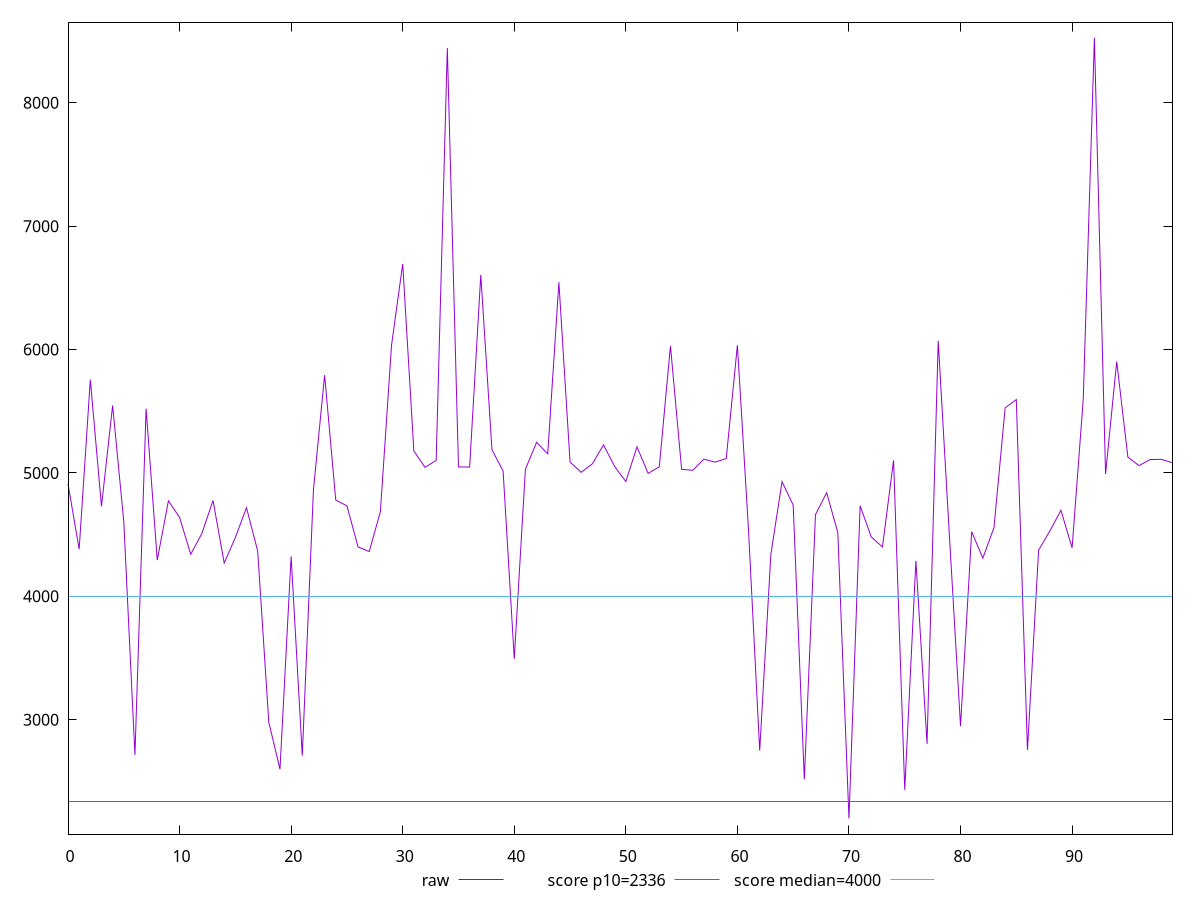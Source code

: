 reset

$raw <<EOF
0 4911.535
1 4381.8475
2 5756.345499999999
3 4728.777
4 5546.841499999999
5 4605.9095
6 2714.191
7 5520.694
8 4293.62
9 4773.525
10 4639.8045
11 4340.378
12 4509.6224999999995
13 4776.971
14 4270.0955
15 4476.717
16 4718.733
17 4367.8835
18 2978.956
19 2598.241499999999
20 4324.0255
21 2709.1674999999996
22 4864.067
23 5792.982
24 4779.8775
25 4733.865500000001
26 4400.329
27 4363.057500000001
28 4686.1915
29 6035.865999999998
30 6694.504000000002
31 5178.848
32 5045.371499999999
33 5101.615500000001
34 8444.896999999999
35 5048.9794999999995
36 5047.657499999999
37 6605.539000000002
38 5188.546
39 5015.6385
40 3494.0060000000003
41 5030.0435
42 5248.2045
43 5155.209000000001
44 6545.326999999999
45 5088.6965
46 5005.072
47 5074.0705
48 5227.184499999999
49 5052.688
50 4930.644
51 5212.0064999999995
52 4996.323
53 5050.4165
54 6029.7505
55 5029.439
56 5021.674
57 5111.811
58 5088.018
59 5116.406
60 6035.494
61 4531.634
62 2749.1004999999996
63 4339.5145
64 4929.563
65 4740.036
66 2517.634
67 4662.3645
68 4840.3414999999995
69 4516.866999999999
70 2198.8225
71 4733.668500000001
72 4481.2025
73 4400.0560000000005
74 5101.838
75 2431.6449999999995
76 4288.135
77 2804.1675000000005
78 6070.942000000001
79 4496.9205
80 2947.6500000000005
81 4523.4485
82 4310.192999999999
83 4556.7415
84 5527.9955
85 5594.629500000002
86 2753.8780000000006
87 4374.43
88 4528.5154999999995
89 4697.435000000001
90 4392.7905
91 5596.380499999999
92 8526.55
93 4991.7935
94 5902.979500000001
95 5128.4775
96 5059.656000000001
97 5108.829
98 5110.131
99 5082.472
EOF

set key outside below
set xrange [0:99]
set yrange [2072.2679500000004:8653.10455]
set trange [2072.2679500000004:8653.10455]
set terminal svg size 640, 500 enhanced background rgb 'white'
set output "reprap/first-meaningful-paint/samples/pages+cached+noexternal/raw/values.svg"

plot $raw title "raw" with line, \
     2336 title "score p10=2336", \
     4000 title "score median=4000"

reset
